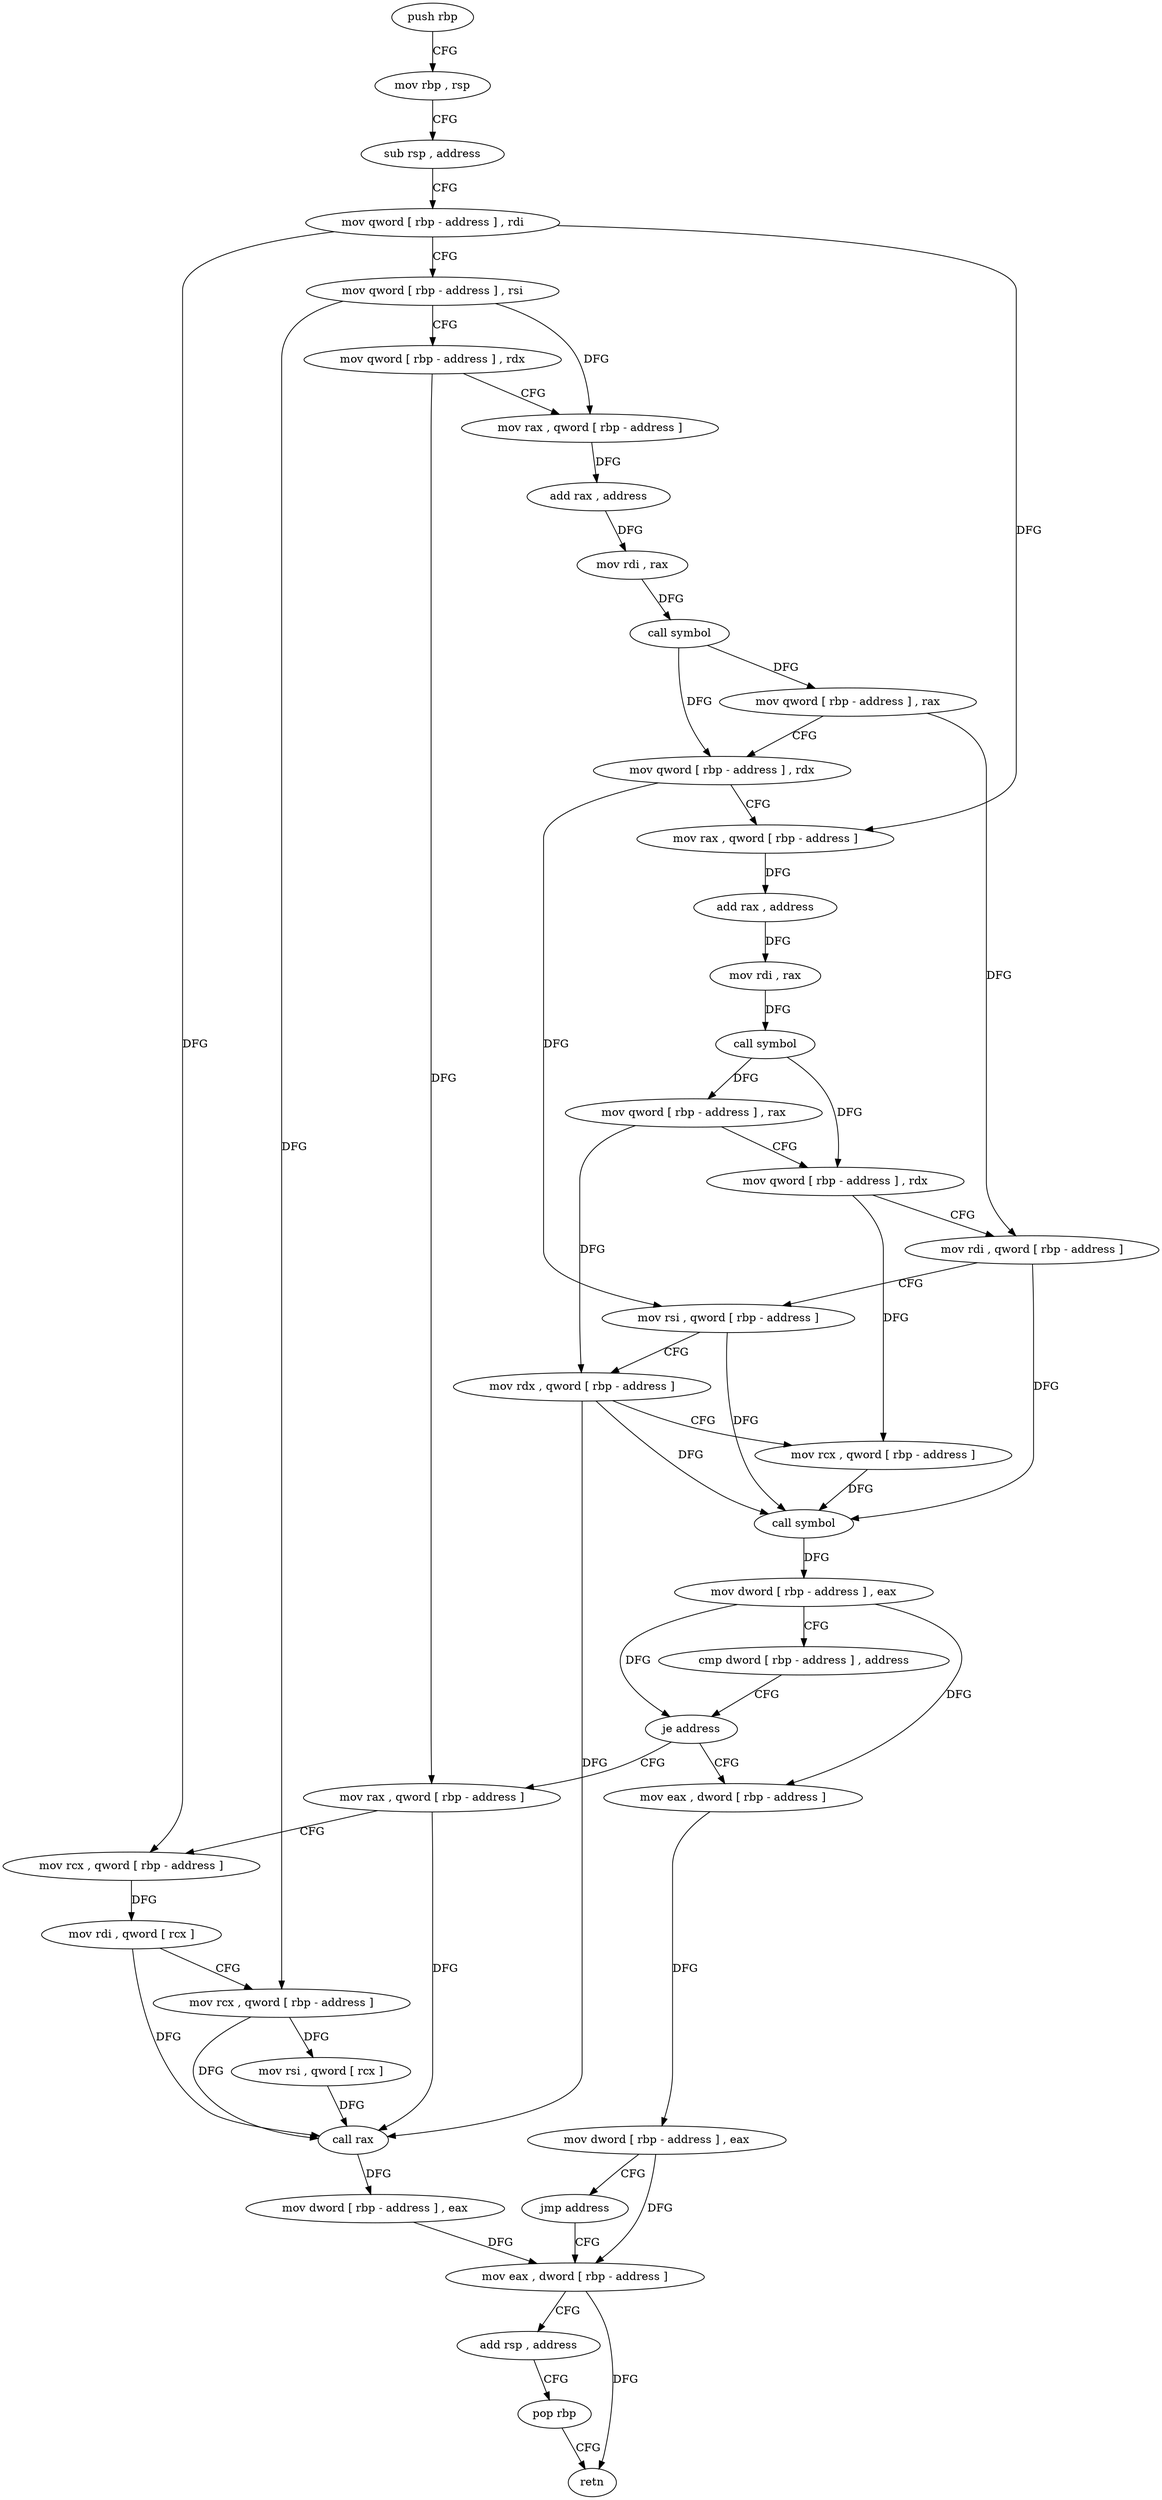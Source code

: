 digraph "func" {
"4241984" [label = "push rbp" ]
"4241985" [label = "mov rbp , rsp" ]
"4241988" [label = "sub rsp , address" ]
"4241992" [label = "mov qword [ rbp - address ] , rdi" ]
"4241996" [label = "mov qword [ rbp - address ] , rsi" ]
"4242000" [label = "mov qword [ rbp - address ] , rdx" ]
"4242004" [label = "mov rax , qword [ rbp - address ]" ]
"4242008" [label = "add rax , address" ]
"4242014" [label = "mov rdi , rax" ]
"4242017" [label = "call symbol" ]
"4242022" [label = "mov qword [ rbp - address ] , rax" ]
"4242026" [label = "mov qword [ rbp - address ] , rdx" ]
"4242030" [label = "mov rax , qword [ rbp - address ]" ]
"4242034" [label = "add rax , address" ]
"4242040" [label = "mov rdi , rax" ]
"4242043" [label = "call symbol" ]
"4242048" [label = "mov qword [ rbp - address ] , rax" ]
"4242052" [label = "mov qword [ rbp - address ] , rdx" ]
"4242056" [label = "mov rdi , qword [ rbp - address ]" ]
"4242060" [label = "mov rsi , qword [ rbp - address ]" ]
"4242064" [label = "mov rdx , qword [ rbp - address ]" ]
"4242068" [label = "mov rcx , qword [ rbp - address ]" ]
"4242072" [label = "call symbol" ]
"4242077" [label = "mov dword [ rbp - address ] , eax" ]
"4242080" [label = "cmp dword [ rbp - address ] , address" ]
"4242084" [label = "je address" ]
"4242101" [label = "mov rax , qword [ rbp - address ]" ]
"4242090" [label = "mov eax , dword [ rbp - address ]" ]
"4242105" [label = "mov rcx , qword [ rbp - address ]" ]
"4242109" [label = "mov rdi , qword [ rcx ]" ]
"4242112" [label = "mov rcx , qword [ rbp - address ]" ]
"4242116" [label = "mov rsi , qword [ rcx ]" ]
"4242119" [label = "call rax" ]
"4242121" [label = "mov dword [ rbp - address ] , eax" ]
"4242124" [label = "mov eax , dword [ rbp - address ]" ]
"4242093" [label = "mov dword [ rbp - address ] , eax" ]
"4242096" [label = "jmp address" ]
"4242127" [label = "add rsp , address" ]
"4242131" [label = "pop rbp" ]
"4242132" [label = "retn" ]
"4241984" -> "4241985" [ label = "CFG" ]
"4241985" -> "4241988" [ label = "CFG" ]
"4241988" -> "4241992" [ label = "CFG" ]
"4241992" -> "4241996" [ label = "CFG" ]
"4241992" -> "4242030" [ label = "DFG" ]
"4241992" -> "4242105" [ label = "DFG" ]
"4241996" -> "4242000" [ label = "CFG" ]
"4241996" -> "4242004" [ label = "DFG" ]
"4241996" -> "4242112" [ label = "DFG" ]
"4242000" -> "4242004" [ label = "CFG" ]
"4242000" -> "4242101" [ label = "DFG" ]
"4242004" -> "4242008" [ label = "DFG" ]
"4242008" -> "4242014" [ label = "DFG" ]
"4242014" -> "4242017" [ label = "DFG" ]
"4242017" -> "4242022" [ label = "DFG" ]
"4242017" -> "4242026" [ label = "DFG" ]
"4242022" -> "4242026" [ label = "CFG" ]
"4242022" -> "4242056" [ label = "DFG" ]
"4242026" -> "4242030" [ label = "CFG" ]
"4242026" -> "4242060" [ label = "DFG" ]
"4242030" -> "4242034" [ label = "DFG" ]
"4242034" -> "4242040" [ label = "DFG" ]
"4242040" -> "4242043" [ label = "DFG" ]
"4242043" -> "4242048" [ label = "DFG" ]
"4242043" -> "4242052" [ label = "DFG" ]
"4242048" -> "4242052" [ label = "CFG" ]
"4242048" -> "4242064" [ label = "DFG" ]
"4242052" -> "4242056" [ label = "CFG" ]
"4242052" -> "4242068" [ label = "DFG" ]
"4242056" -> "4242060" [ label = "CFG" ]
"4242056" -> "4242072" [ label = "DFG" ]
"4242060" -> "4242064" [ label = "CFG" ]
"4242060" -> "4242072" [ label = "DFG" ]
"4242064" -> "4242068" [ label = "CFG" ]
"4242064" -> "4242072" [ label = "DFG" ]
"4242064" -> "4242119" [ label = "DFG" ]
"4242068" -> "4242072" [ label = "DFG" ]
"4242072" -> "4242077" [ label = "DFG" ]
"4242077" -> "4242080" [ label = "CFG" ]
"4242077" -> "4242084" [ label = "DFG" ]
"4242077" -> "4242090" [ label = "DFG" ]
"4242080" -> "4242084" [ label = "CFG" ]
"4242084" -> "4242101" [ label = "CFG" ]
"4242084" -> "4242090" [ label = "CFG" ]
"4242101" -> "4242105" [ label = "CFG" ]
"4242101" -> "4242119" [ label = "DFG" ]
"4242090" -> "4242093" [ label = "DFG" ]
"4242105" -> "4242109" [ label = "DFG" ]
"4242109" -> "4242112" [ label = "CFG" ]
"4242109" -> "4242119" [ label = "DFG" ]
"4242112" -> "4242116" [ label = "DFG" ]
"4242112" -> "4242119" [ label = "DFG" ]
"4242116" -> "4242119" [ label = "DFG" ]
"4242119" -> "4242121" [ label = "DFG" ]
"4242121" -> "4242124" [ label = "DFG" ]
"4242124" -> "4242127" [ label = "CFG" ]
"4242124" -> "4242132" [ label = "DFG" ]
"4242093" -> "4242096" [ label = "CFG" ]
"4242093" -> "4242124" [ label = "DFG" ]
"4242096" -> "4242124" [ label = "CFG" ]
"4242127" -> "4242131" [ label = "CFG" ]
"4242131" -> "4242132" [ label = "CFG" ]
}
